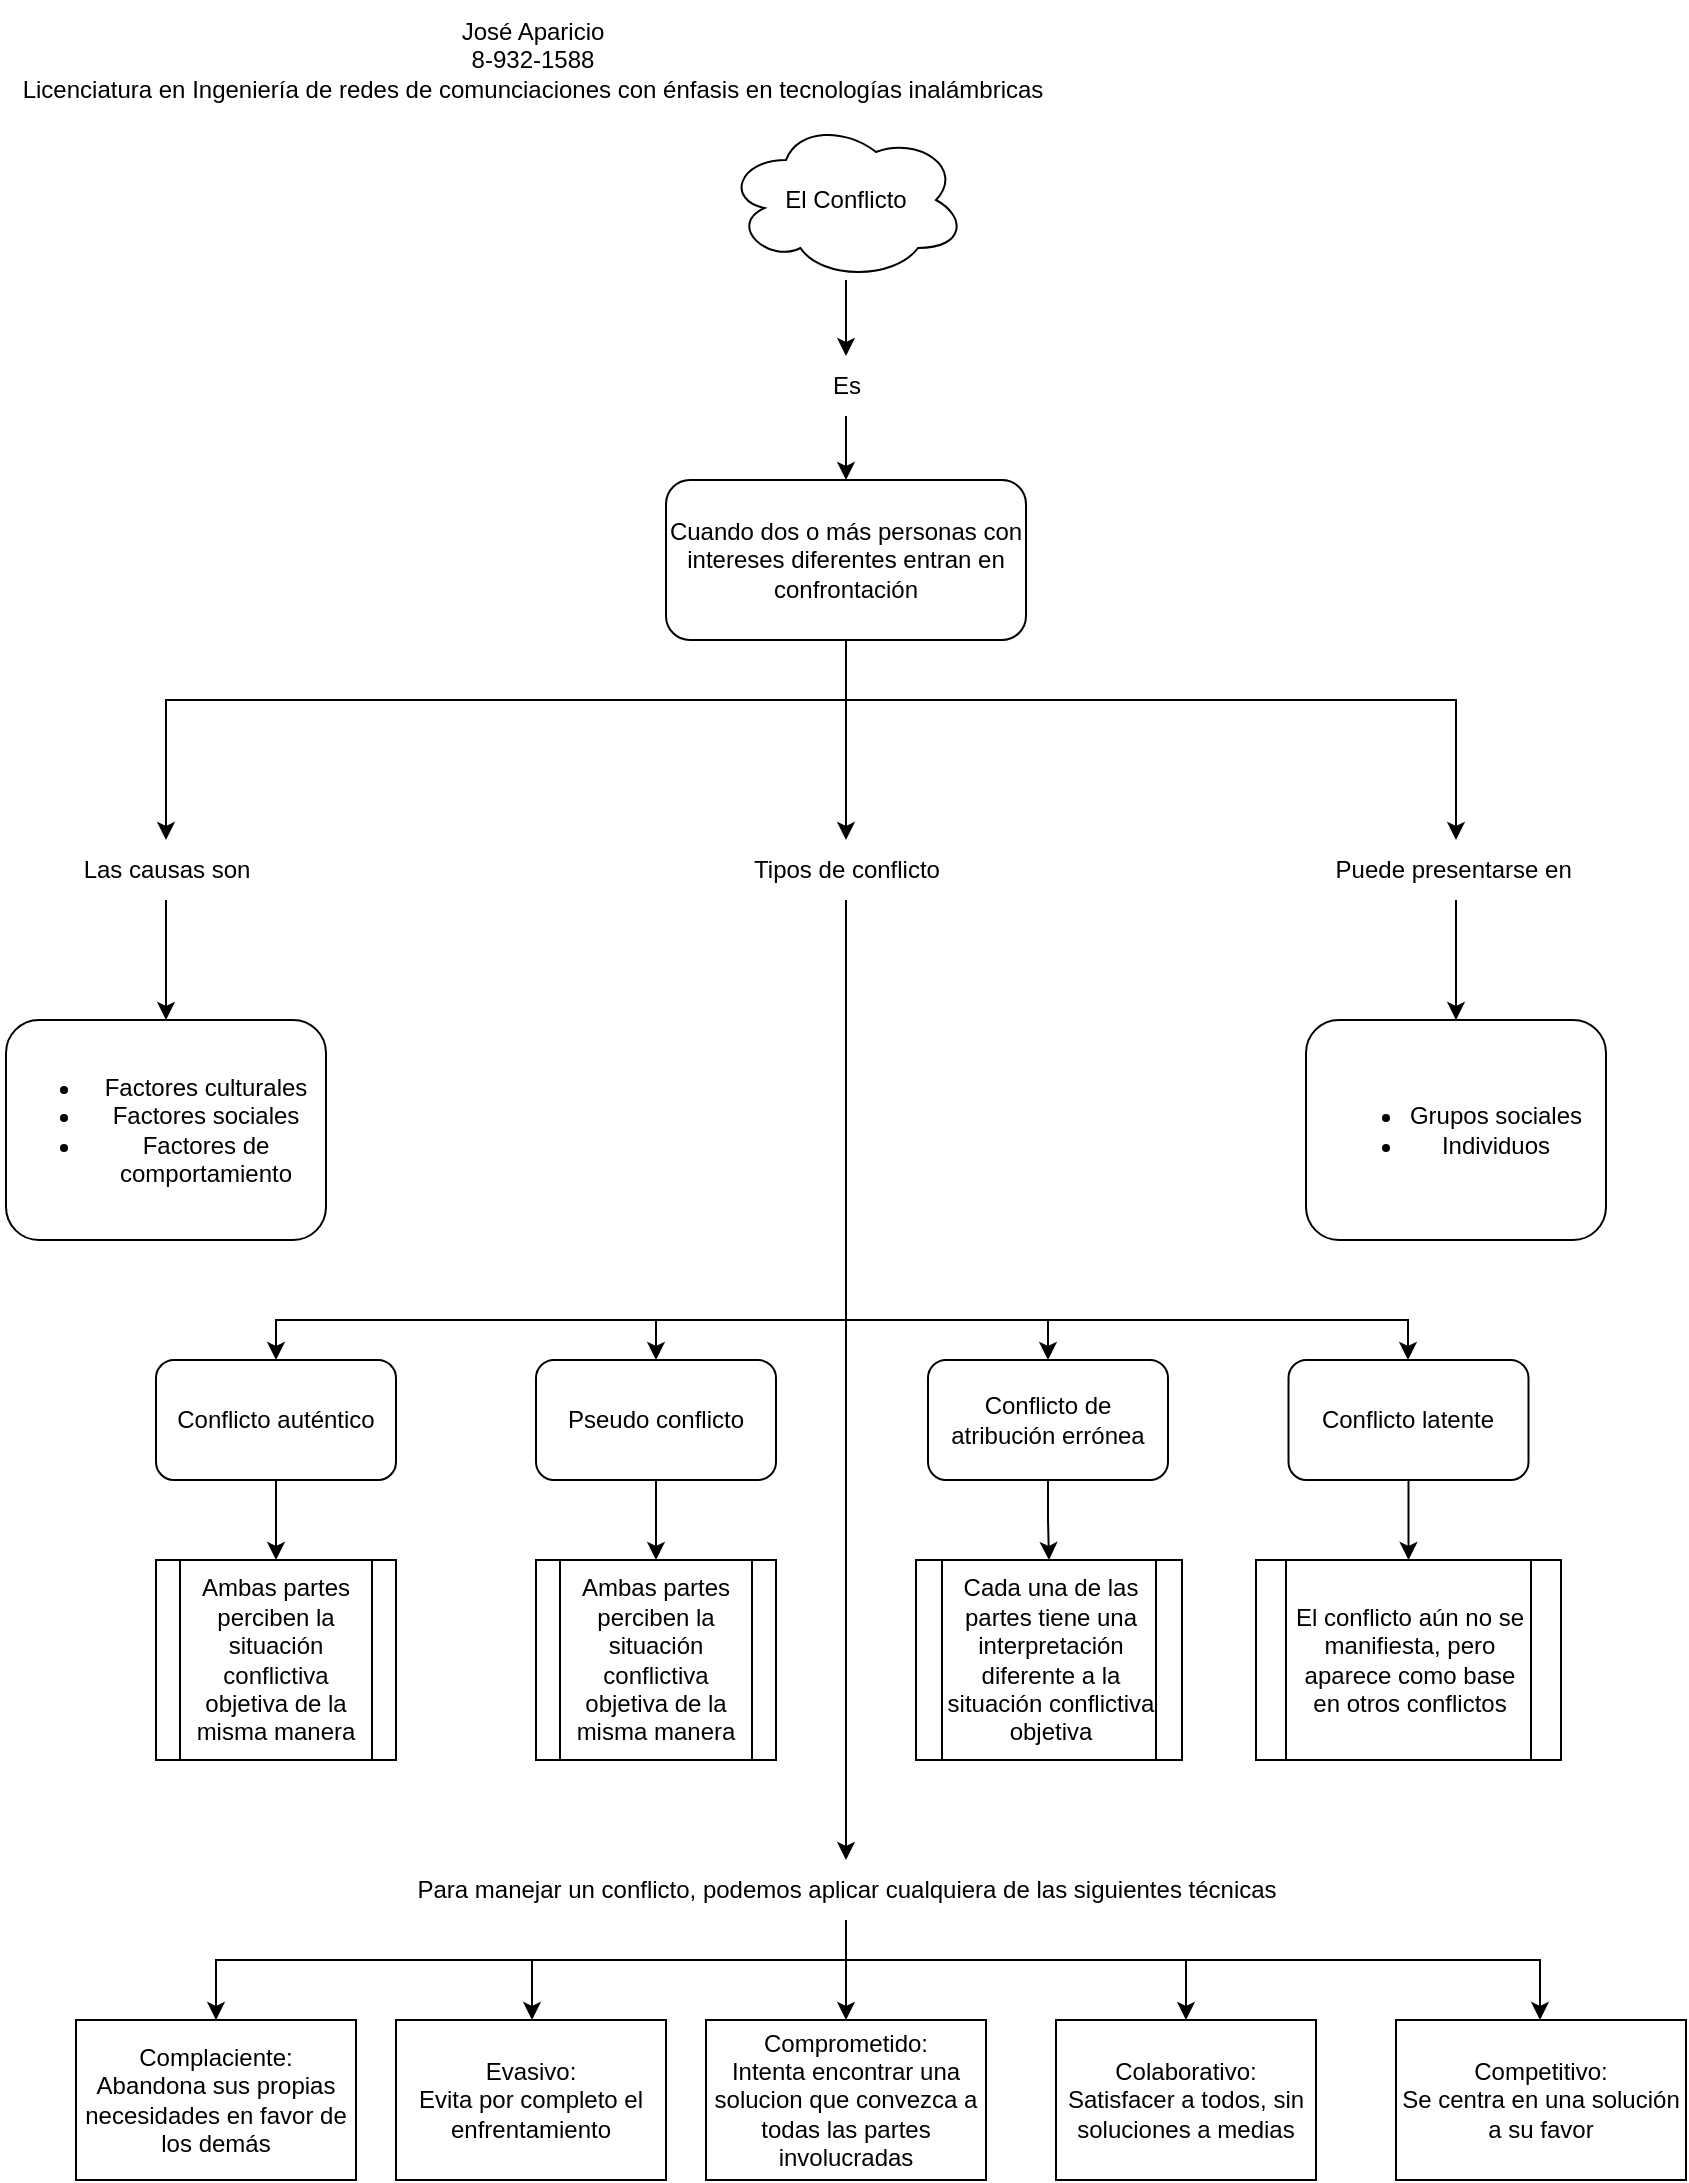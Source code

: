 <mxfile version="22.0.8" type="device">
  <diagram name="Page-1" id="oyXjMBwLd72sX3vLLx7r">
    <mxGraphModel dx="2744" dy="1474" grid="1" gridSize="10" guides="1" tooltips="1" connect="1" arrows="1" fold="1" page="1" pageScale="1" pageWidth="850" pageHeight="1100" math="0" shadow="0">
      <root>
        <mxCell id="0" />
        <mxCell id="1" parent="0" />
        <mxCell id="S3eThqVW7Vl7j0v0JzJp-3" style="edgeStyle=orthogonalEdgeStyle;rounded=0;orthogonalLoop=1;jettySize=auto;html=1;" edge="1" parent="1" source="S3eThqVW7Vl7j0v0JzJp-1" target="S3eThqVW7Vl7j0v0JzJp-2">
          <mxGeometry relative="1" as="geometry" />
        </mxCell>
        <mxCell id="S3eThqVW7Vl7j0v0JzJp-1" value="El Conflicto" style="ellipse;shape=cloud;whiteSpace=wrap;html=1;" vertex="1" parent="1">
          <mxGeometry x="370" y="70" width="120" height="80" as="geometry" />
        </mxCell>
        <mxCell id="S3eThqVW7Vl7j0v0JzJp-5" style="edgeStyle=orthogonalEdgeStyle;rounded=0;orthogonalLoop=1;jettySize=auto;html=1;" edge="1" parent="1" source="S3eThqVW7Vl7j0v0JzJp-2" target="S3eThqVW7Vl7j0v0JzJp-4">
          <mxGeometry relative="1" as="geometry" />
        </mxCell>
        <mxCell id="S3eThqVW7Vl7j0v0JzJp-2" value="Es" style="text;html=1;align=center;verticalAlign=middle;resizable=0;points=[];autosize=1;strokeColor=none;fillColor=none;" vertex="1" parent="1">
          <mxGeometry x="410" y="188" width="40" height="30" as="geometry" />
        </mxCell>
        <mxCell id="S3eThqVW7Vl7j0v0JzJp-7" style="edgeStyle=orthogonalEdgeStyle;rounded=0;orthogonalLoop=1;jettySize=auto;html=1;" edge="1" parent="1" source="S3eThqVW7Vl7j0v0JzJp-4" target="S3eThqVW7Vl7j0v0JzJp-6">
          <mxGeometry relative="1" as="geometry">
            <Array as="points">
              <mxPoint x="430" y="360" />
              <mxPoint x="735" y="360" />
            </Array>
          </mxGeometry>
        </mxCell>
        <mxCell id="S3eThqVW7Vl7j0v0JzJp-11" style="edgeStyle=orthogonalEdgeStyle;rounded=0;orthogonalLoop=1;jettySize=auto;html=1;" edge="1" parent="1" source="S3eThqVW7Vl7j0v0JzJp-4" target="S3eThqVW7Vl7j0v0JzJp-10">
          <mxGeometry relative="1" as="geometry">
            <Array as="points">
              <mxPoint x="430" y="360" />
              <mxPoint x="90" y="360" />
            </Array>
          </mxGeometry>
        </mxCell>
        <mxCell id="S3eThqVW7Vl7j0v0JzJp-15" style="edgeStyle=orthogonalEdgeStyle;rounded=0;orthogonalLoop=1;jettySize=auto;html=1;" edge="1" parent="1" source="S3eThqVW7Vl7j0v0JzJp-4" target="S3eThqVW7Vl7j0v0JzJp-14">
          <mxGeometry relative="1" as="geometry" />
        </mxCell>
        <mxCell id="S3eThqVW7Vl7j0v0JzJp-4" value="Cuando dos o más personas con intereses diferentes entran en confrontación" style="rounded=1;whiteSpace=wrap;html=1;" vertex="1" parent="1">
          <mxGeometry x="340" y="250" width="180" height="80" as="geometry" />
        </mxCell>
        <mxCell id="S3eThqVW7Vl7j0v0JzJp-9" style="edgeStyle=orthogonalEdgeStyle;rounded=0;orthogonalLoop=1;jettySize=auto;html=1;" edge="1" parent="1" source="S3eThqVW7Vl7j0v0JzJp-6" target="S3eThqVW7Vl7j0v0JzJp-8">
          <mxGeometry relative="1" as="geometry" />
        </mxCell>
        <mxCell id="S3eThqVW7Vl7j0v0JzJp-6" value="Puede presentarse en&amp;nbsp;" style="text;html=1;align=center;verticalAlign=middle;resizable=0;points=[];autosize=1;strokeColor=none;fillColor=none;" vertex="1" parent="1">
          <mxGeometry x="665" y="430" width="140" height="30" as="geometry" />
        </mxCell>
        <mxCell id="S3eThqVW7Vl7j0v0JzJp-8" value="&lt;ul&gt;&lt;li&gt;Grupos sociales&lt;/li&gt;&lt;li&gt;Individuos&lt;/li&gt;&lt;/ul&gt;" style="rounded=1;whiteSpace=wrap;html=1;" vertex="1" parent="1">
          <mxGeometry x="660" y="520" width="150" height="110" as="geometry" />
        </mxCell>
        <mxCell id="S3eThqVW7Vl7j0v0JzJp-13" style="edgeStyle=orthogonalEdgeStyle;rounded=0;orthogonalLoop=1;jettySize=auto;html=1;" edge="1" parent="1" source="S3eThqVW7Vl7j0v0JzJp-10" target="S3eThqVW7Vl7j0v0JzJp-12">
          <mxGeometry relative="1" as="geometry" />
        </mxCell>
        <mxCell id="S3eThqVW7Vl7j0v0JzJp-10" value="Las causas son" style="text;html=1;align=center;verticalAlign=middle;resizable=0;points=[];autosize=1;strokeColor=none;fillColor=none;" vertex="1" parent="1">
          <mxGeometry x="35" y="430" width="110" height="30" as="geometry" />
        </mxCell>
        <mxCell id="S3eThqVW7Vl7j0v0JzJp-12" value="&lt;ul&gt;&lt;li&gt;Factores culturales&lt;/li&gt;&lt;li&gt;Factores sociales&lt;/li&gt;&lt;li&gt;Factores de comportamiento&lt;/li&gt;&lt;/ul&gt;" style="rounded=1;whiteSpace=wrap;html=1;" vertex="1" parent="1">
          <mxGeometry x="10" y="520" width="160" height="110" as="geometry" />
        </mxCell>
        <mxCell id="S3eThqVW7Vl7j0v0JzJp-20" style="edgeStyle=orthogonalEdgeStyle;rounded=0;orthogonalLoop=1;jettySize=auto;html=1;" edge="1" parent="1" source="S3eThqVW7Vl7j0v0JzJp-14" target="S3eThqVW7Vl7j0v0JzJp-17">
          <mxGeometry relative="1" as="geometry">
            <Array as="points">
              <mxPoint x="430" y="670" />
              <mxPoint x="531" y="670" />
            </Array>
          </mxGeometry>
        </mxCell>
        <mxCell id="S3eThqVW7Vl7j0v0JzJp-21" style="edgeStyle=orthogonalEdgeStyle;rounded=0;orthogonalLoop=1;jettySize=auto;html=1;" edge="1" parent="1" source="S3eThqVW7Vl7j0v0JzJp-14" target="S3eThqVW7Vl7j0v0JzJp-16">
          <mxGeometry relative="1" as="geometry">
            <Array as="points">
              <mxPoint x="430" y="670" />
              <mxPoint x="145" y="670" />
            </Array>
          </mxGeometry>
        </mxCell>
        <mxCell id="S3eThqVW7Vl7j0v0JzJp-23" style="edgeStyle=orthogonalEdgeStyle;rounded=0;orthogonalLoop=1;jettySize=auto;html=1;" edge="1" parent="1" source="S3eThqVW7Vl7j0v0JzJp-14" target="S3eThqVW7Vl7j0v0JzJp-18">
          <mxGeometry relative="1" as="geometry">
            <Array as="points">
              <mxPoint x="430" y="670" />
              <mxPoint x="711" y="670" />
            </Array>
          </mxGeometry>
        </mxCell>
        <mxCell id="S3eThqVW7Vl7j0v0JzJp-33" style="edgeStyle=orthogonalEdgeStyle;rounded=0;orthogonalLoop=1;jettySize=auto;html=1;" edge="1" parent="1" source="S3eThqVW7Vl7j0v0JzJp-14" target="S3eThqVW7Vl7j0v0JzJp-31">
          <mxGeometry relative="1" as="geometry">
            <Array as="points">
              <mxPoint x="430" y="670" />
              <mxPoint x="335" y="670" />
            </Array>
          </mxGeometry>
        </mxCell>
        <mxCell id="S3eThqVW7Vl7j0v0JzJp-36" style="edgeStyle=orthogonalEdgeStyle;rounded=0;orthogonalLoop=1;jettySize=auto;html=1;" edge="1" parent="1" source="S3eThqVW7Vl7j0v0JzJp-14" target="S3eThqVW7Vl7j0v0JzJp-35">
          <mxGeometry relative="1" as="geometry" />
        </mxCell>
        <mxCell id="S3eThqVW7Vl7j0v0JzJp-14" value="Tipos de conflicto" style="text;html=1;align=center;verticalAlign=middle;resizable=0;points=[];autosize=1;strokeColor=none;fillColor=none;" vertex="1" parent="1">
          <mxGeometry x="370" y="430" width="120" height="30" as="geometry" />
        </mxCell>
        <mxCell id="S3eThqVW7Vl7j0v0JzJp-25" style="edgeStyle=orthogonalEdgeStyle;rounded=0;orthogonalLoop=1;jettySize=auto;html=1;" edge="1" parent="1" source="S3eThqVW7Vl7j0v0JzJp-16" target="S3eThqVW7Vl7j0v0JzJp-24">
          <mxGeometry relative="1" as="geometry" />
        </mxCell>
        <mxCell id="S3eThqVW7Vl7j0v0JzJp-16" value="Conflicto auténtico" style="rounded=1;whiteSpace=wrap;html=1;" vertex="1" parent="1">
          <mxGeometry x="85" y="690" width="120" height="60" as="geometry" />
        </mxCell>
        <mxCell id="S3eThqVW7Vl7j0v0JzJp-27" style="edgeStyle=orthogonalEdgeStyle;rounded=0;orthogonalLoop=1;jettySize=auto;html=1;entryX=0.5;entryY=0;entryDx=0;entryDy=0;" edge="1" parent="1" source="S3eThqVW7Vl7j0v0JzJp-17" target="S3eThqVW7Vl7j0v0JzJp-26">
          <mxGeometry relative="1" as="geometry" />
        </mxCell>
        <mxCell id="S3eThqVW7Vl7j0v0JzJp-17" value="Conflicto de atribución errónea" style="rounded=1;whiteSpace=wrap;html=1;" vertex="1" parent="1">
          <mxGeometry x="471" y="690" width="120" height="60" as="geometry" />
        </mxCell>
        <mxCell id="S3eThqVW7Vl7j0v0JzJp-29" style="edgeStyle=orthogonalEdgeStyle;rounded=0;orthogonalLoop=1;jettySize=auto;html=1;entryX=0.5;entryY=0;entryDx=0;entryDy=0;" edge="1" parent="1" source="S3eThqVW7Vl7j0v0JzJp-18" target="S3eThqVW7Vl7j0v0JzJp-28">
          <mxGeometry relative="1" as="geometry" />
        </mxCell>
        <mxCell id="S3eThqVW7Vl7j0v0JzJp-18" value="Conflicto latente" style="rounded=1;whiteSpace=wrap;html=1;" vertex="1" parent="1">
          <mxGeometry x="651.25" y="690" width="120" height="60" as="geometry" />
        </mxCell>
        <mxCell id="S3eThqVW7Vl7j0v0JzJp-24" value="Ambas partes perciben la situación conflictiva objetiva de la misma manera" style="shape=process;whiteSpace=wrap;html=1;backgroundOutline=1;" vertex="1" parent="1">
          <mxGeometry x="85" y="790" width="120" height="100" as="geometry" />
        </mxCell>
        <mxCell id="S3eThqVW7Vl7j0v0JzJp-26" value="Cada una de las partes tiene una interpretación diferente a la situación conflictiva objetiva" style="shape=process;whiteSpace=wrap;html=1;backgroundOutline=1;" vertex="1" parent="1">
          <mxGeometry x="465" y="790" width="133" height="100" as="geometry" />
        </mxCell>
        <mxCell id="S3eThqVW7Vl7j0v0JzJp-28" value="El conflicto aún no se manifiesta, pero aparece como base en otros conflictos" style="shape=process;whiteSpace=wrap;html=1;backgroundOutline=1;" vertex="1" parent="1">
          <mxGeometry x="635" y="790" width="152.5" height="100" as="geometry" />
        </mxCell>
        <mxCell id="S3eThqVW7Vl7j0v0JzJp-30" style="edgeStyle=orthogonalEdgeStyle;rounded=0;orthogonalLoop=1;jettySize=auto;html=1;" edge="1" parent="1" source="S3eThqVW7Vl7j0v0JzJp-31" target="S3eThqVW7Vl7j0v0JzJp-32">
          <mxGeometry relative="1" as="geometry" />
        </mxCell>
        <mxCell id="S3eThqVW7Vl7j0v0JzJp-31" value="Pseudo conflicto" style="rounded=1;whiteSpace=wrap;html=1;" vertex="1" parent="1">
          <mxGeometry x="275" y="690" width="120" height="60" as="geometry" />
        </mxCell>
        <mxCell id="S3eThqVW7Vl7j0v0JzJp-32" value="Ambas partes perciben la situación conflictiva objetiva de la misma manera" style="shape=process;whiteSpace=wrap;html=1;backgroundOutline=1;" vertex="1" parent="1">
          <mxGeometry x="275" y="790" width="120" height="100" as="geometry" />
        </mxCell>
        <mxCell id="S3eThqVW7Vl7j0v0JzJp-44" style="edgeStyle=orthogonalEdgeStyle;rounded=0;orthogonalLoop=1;jettySize=auto;html=1;" edge="1" parent="1" source="S3eThqVW7Vl7j0v0JzJp-35" target="S3eThqVW7Vl7j0v0JzJp-41">
          <mxGeometry relative="1" as="geometry" />
        </mxCell>
        <mxCell id="S3eThqVW7Vl7j0v0JzJp-45" style="edgeStyle=orthogonalEdgeStyle;rounded=0;orthogonalLoop=1;jettySize=auto;html=1;" edge="1" parent="1" source="S3eThqVW7Vl7j0v0JzJp-35" target="S3eThqVW7Vl7j0v0JzJp-39">
          <mxGeometry relative="1" as="geometry">
            <Array as="points">
              <mxPoint x="430" y="990" />
              <mxPoint x="273" y="990" />
            </Array>
          </mxGeometry>
        </mxCell>
        <mxCell id="S3eThqVW7Vl7j0v0JzJp-46" style="edgeStyle=orthogonalEdgeStyle;rounded=0;orthogonalLoop=1;jettySize=auto;html=1;" edge="1" parent="1" source="S3eThqVW7Vl7j0v0JzJp-35" target="S3eThqVW7Vl7j0v0JzJp-37">
          <mxGeometry relative="1" as="geometry">
            <Array as="points">
              <mxPoint x="430" y="990" />
              <mxPoint x="115" y="990" />
            </Array>
          </mxGeometry>
        </mxCell>
        <mxCell id="S3eThqVW7Vl7j0v0JzJp-47" style="edgeStyle=orthogonalEdgeStyle;rounded=0;orthogonalLoop=1;jettySize=auto;html=1;" edge="1" parent="1" source="S3eThqVW7Vl7j0v0JzJp-35" target="S3eThqVW7Vl7j0v0JzJp-42">
          <mxGeometry relative="1" as="geometry">
            <Array as="points">
              <mxPoint x="430" y="990" />
              <mxPoint x="600" y="990" />
            </Array>
          </mxGeometry>
        </mxCell>
        <mxCell id="S3eThqVW7Vl7j0v0JzJp-48" style="edgeStyle=orthogonalEdgeStyle;rounded=0;orthogonalLoop=1;jettySize=auto;html=1;" edge="1" parent="1" source="S3eThqVW7Vl7j0v0JzJp-35" target="S3eThqVW7Vl7j0v0JzJp-43">
          <mxGeometry relative="1" as="geometry">
            <Array as="points">
              <mxPoint x="430" y="990" />
              <mxPoint x="777" y="990" />
            </Array>
          </mxGeometry>
        </mxCell>
        <mxCell id="S3eThqVW7Vl7j0v0JzJp-35" value="Para manejar un conflicto, podemos aplicar cualquiera de las siguientes técnicas" style="text;html=1;align=center;verticalAlign=middle;resizable=0;points=[];autosize=1;strokeColor=none;fillColor=none;" vertex="1" parent="1">
          <mxGeometry x="205" y="940" width="450" height="30" as="geometry" />
        </mxCell>
        <mxCell id="S3eThqVW7Vl7j0v0JzJp-37" value="Complaciente:&lt;br&gt;Abandona sus propias necesidades en favor de los demás" style="whiteSpace=wrap;html=1;" vertex="1" parent="1">
          <mxGeometry x="45" y="1020" width="140" height="80" as="geometry" />
        </mxCell>
        <mxCell id="S3eThqVW7Vl7j0v0JzJp-39" value="Evasivo:&lt;br&gt;Evita por completo el enfrentamiento" style="whiteSpace=wrap;html=1;" vertex="1" parent="1">
          <mxGeometry x="205" y="1020" width="135" height="80" as="geometry" />
        </mxCell>
        <mxCell id="S3eThqVW7Vl7j0v0JzJp-41" value="Comprometido:&lt;br&gt;Intenta encontrar una solucion que convezca a todas las partes involucradas" style="whiteSpace=wrap;html=1;" vertex="1" parent="1">
          <mxGeometry x="360" y="1020" width="140" height="80" as="geometry" />
        </mxCell>
        <mxCell id="S3eThqVW7Vl7j0v0JzJp-42" value="Colaborativo:&lt;br&gt;Satisfacer a todos, sin soluciones a medias" style="whiteSpace=wrap;html=1;" vertex="1" parent="1">
          <mxGeometry x="535" y="1020" width="130" height="80" as="geometry" />
        </mxCell>
        <mxCell id="S3eThqVW7Vl7j0v0JzJp-43" value="Competitivo:&lt;br&gt;Se centra en una solución a su favor" style="whiteSpace=wrap;html=1;" vertex="1" parent="1">
          <mxGeometry x="705" y="1020" width="145" height="80" as="geometry" />
        </mxCell>
        <mxCell id="S3eThqVW7Vl7j0v0JzJp-49" value="José Aparicio&lt;br&gt;8-932-1588&lt;br&gt;Licenciatura en Ingeniería de redes de comunciaciones con énfasis en tecnologías inalámbricas" style="text;html=1;align=center;verticalAlign=middle;resizable=0;points=[];autosize=1;strokeColor=none;fillColor=none;" vertex="1" parent="1">
          <mxGeometry x="7.5" y="10" width="530" height="60" as="geometry" />
        </mxCell>
      </root>
    </mxGraphModel>
  </diagram>
</mxfile>
